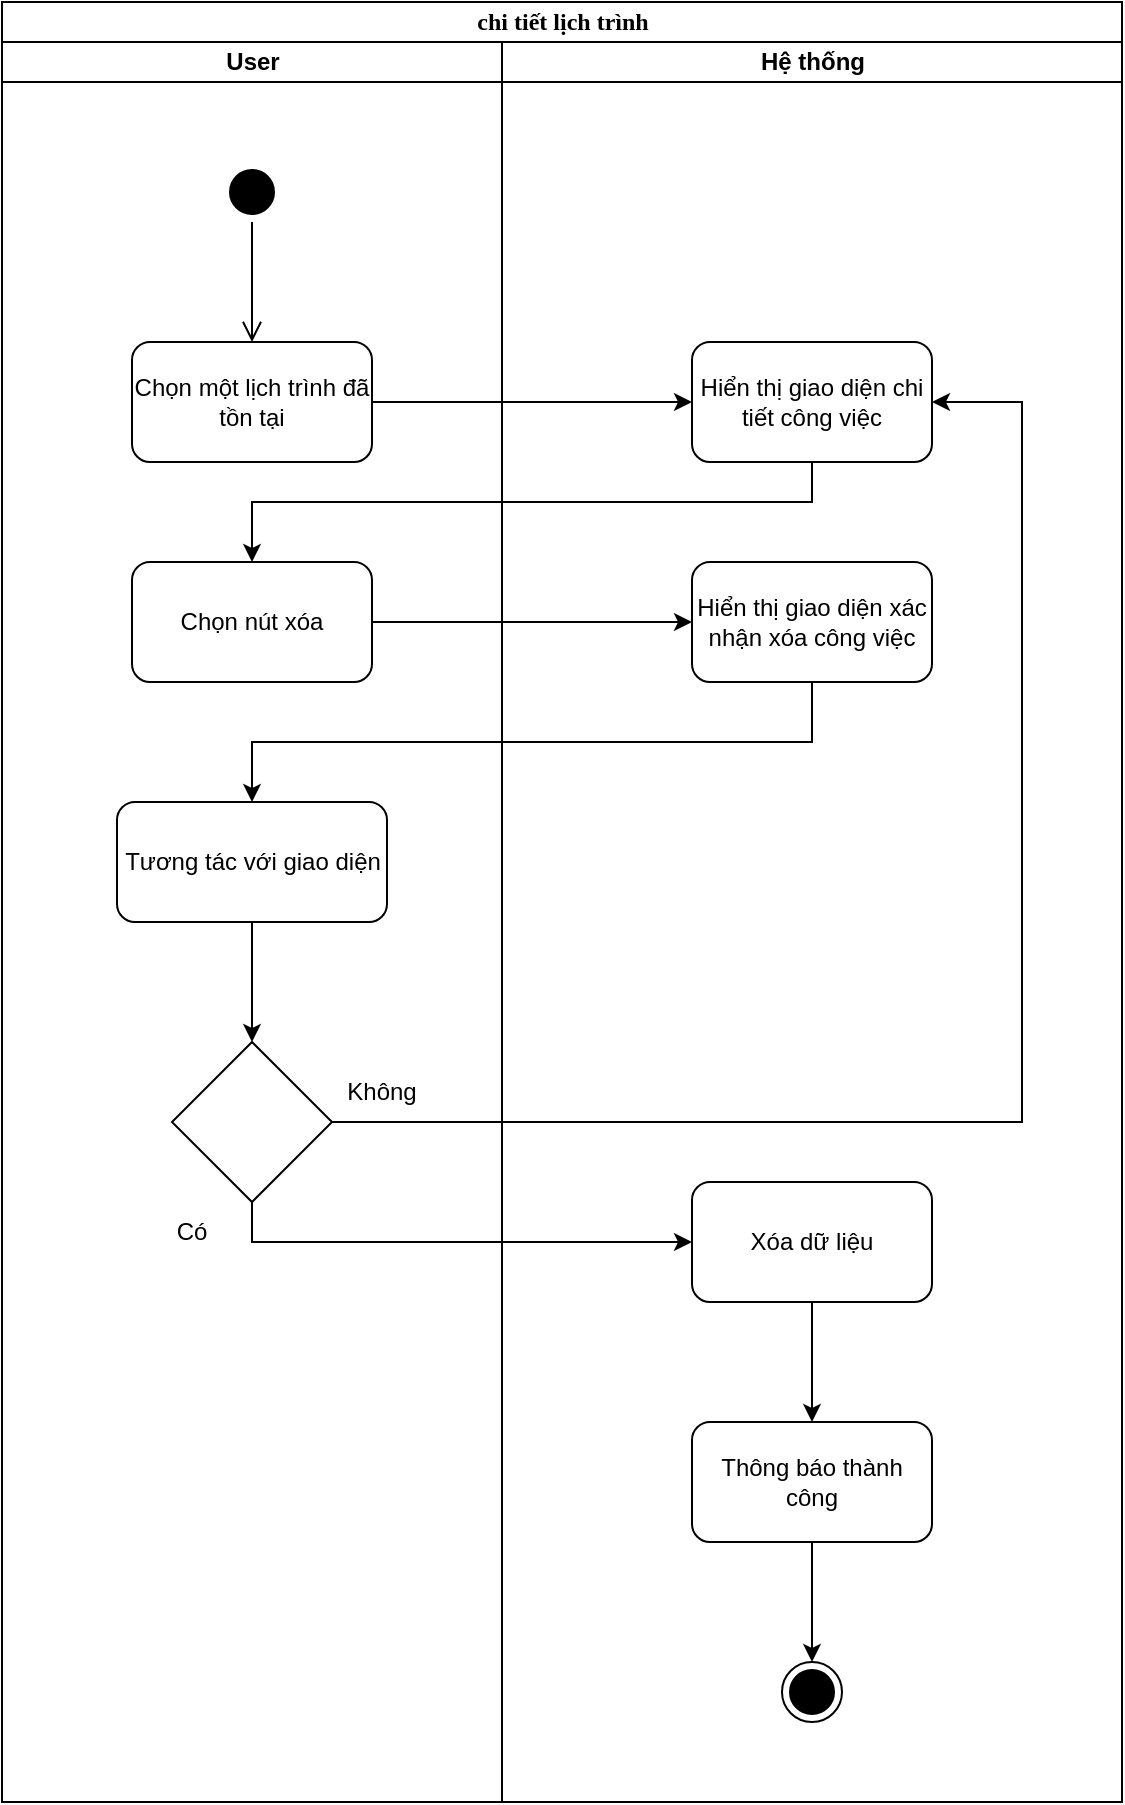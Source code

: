 <mxfile version="20.3.0" type="device"><diagram name="Page-1" id="0783ab3e-0a74-02c8-0abd-f7b4e66b4bec"><mxGraphModel dx="782" dy="501" grid="1" gridSize="10" guides="1" tooltips="1" connect="1" arrows="1" fold="1" page="1" pageScale="1" pageWidth="850" pageHeight="1100" background="none" math="0" shadow="0"><root><mxCell id="0"/><mxCell id="1" parent="0"/><mxCell id="1c1d494c118603dd-1" value="chi tiết lịch trình" style="swimlane;html=1;childLayout=stackLayout;startSize=20;rounded=0;shadow=0;comic=0;labelBackgroundColor=none;strokeWidth=1;fontFamily=Verdana;fontSize=12;align=center;" parent="1" vertex="1"><mxGeometry x="30" y="20" width="560" height="900" as="geometry"/></mxCell><mxCell id="1c1d494c118603dd-2" value="User" style="swimlane;html=1;startSize=20;" parent="1c1d494c118603dd-1" vertex="1"><mxGeometry y="20" width="250" height="880" as="geometry"/></mxCell><mxCell id="40HJHmsp5spAsQJqx-bR-1" value="" style="ellipse;html=1;shape=startState;fillColor=#000000;strokeColor=#000000;" vertex="1" parent="1c1d494c118603dd-2"><mxGeometry x="110" y="60" width="30" height="30" as="geometry"/></mxCell><mxCell id="40HJHmsp5spAsQJqx-bR-2" value="" style="edgeStyle=orthogonalEdgeStyle;html=1;verticalAlign=bottom;endArrow=open;endSize=8;strokeColor=#000000;rounded=0;" edge="1" source="40HJHmsp5spAsQJqx-bR-1" parent="1c1d494c118603dd-2"><mxGeometry relative="1" as="geometry"><mxPoint x="125" y="150" as="targetPoint"/></mxGeometry></mxCell><mxCell id="40HJHmsp5spAsQJqx-bR-3" value="Chọn một lịch trình đã tồn tại" style="rounded=1;whiteSpace=wrap;html=1;strokeColor=#000000;" vertex="1" parent="1c1d494c118603dd-2"><mxGeometry x="65" y="150" width="120" height="60" as="geometry"/></mxCell><mxCell id="40HJHmsp5spAsQJqx-bR-5" value="Chọn nút xóa" style="rounded=1;whiteSpace=wrap;html=1;strokeColor=#000000;" vertex="1" parent="1c1d494c118603dd-2"><mxGeometry x="65" y="260" width="120" height="60" as="geometry"/></mxCell><mxCell id="40HJHmsp5spAsQJqx-bR-14" style="edgeStyle=orthogonalEdgeStyle;rounded=0;orthogonalLoop=1;jettySize=auto;html=1;entryX=0.5;entryY=0;entryDx=0;entryDy=0;strokeColor=#000000;" edge="1" parent="1c1d494c118603dd-2" source="40HJHmsp5spAsQJqx-bR-11" target="40HJHmsp5spAsQJqx-bR-13"><mxGeometry relative="1" as="geometry"/></mxCell><mxCell id="40HJHmsp5spAsQJqx-bR-11" value="Tương tác với giao diện" style="rounded=1;whiteSpace=wrap;html=1;strokeColor=#000000;" vertex="1" parent="1c1d494c118603dd-2"><mxGeometry x="57.5" y="380" width="135" height="60" as="geometry"/></mxCell><mxCell id="40HJHmsp5spAsQJqx-bR-13" value="" style="rhombus;whiteSpace=wrap;html=1;strokeColor=#000000;" vertex="1" parent="1c1d494c118603dd-2"><mxGeometry x="85" y="500" width="80" height="80" as="geometry"/></mxCell><mxCell id="40HJHmsp5spAsQJqx-bR-22" value="Không" style="text;html=1;strokeColor=none;fillColor=none;align=center;verticalAlign=middle;whiteSpace=wrap;rounded=0;" vertex="1" parent="1c1d494c118603dd-2"><mxGeometry x="160" y="510" width="60" height="30" as="geometry"/></mxCell><mxCell id="40HJHmsp5spAsQJqx-bR-23" value="Có" style="text;html=1;strokeColor=none;fillColor=none;align=center;verticalAlign=middle;whiteSpace=wrap;rounded=0;" vertex="1" parent="1c1d494c118603dd-2"><mxGeometry x="65" y="580" width="60" height="30" as="geometry"/></mxCell><mxCell id="1c1d494c118603dd-3" value="Hệ thống" style="swimlane;html=1;startSize=20;" parent="1c1d494c118603dd-1" vertex="1"><mxGeometry x="250" y="20" width="310" height="880" as="geometry"/></mxCell><mxCell id="40HJHmsp5spAsQJqx-bR-4" value="Hiển thị giao diện chi tiết công việc" style="rounded=1;whiteSpace=wrap;html=1;strokeColor=#000000;" vertex="1" parent="1c1d494c118603dd-3"><mxGeometry x="95" y="150" width="120" height="60" as="geometry"/></mxCell><mxCell id="40HJHmsp5spAsQJqx-bR-8" value="Hiển thị giao diện xác nhận xóa công việc" style="rounded=1;whiteSpace=wrap;html=1;strokeColor=#000000;" vertex="1" parent="1c1d494c118603dd-3"><mxGeometry x="95" y="260" width="120" height="60" as="geometry"/></mxCell><mxCell id="40HJHmsp5spAsQJqx-bR-19" style="edgeStyle=orthogonalEdgeStyle;rounded=0;orthogonalLoop=1;jettySize=auto;html=1;entryX=0.5;entryY=0;entryDx=0;entryDy=0;strokeColor=#000000;" edge="1" parent="1c1d494c118603dd-3" source="40HJHmsp5spAsQJqx-bR-16" target="40HJHmsp5spAsQJqx-bR-17"><mxGeometry relative="1" as="geometry"/></mxCell><mxCell id="40HJHmsp5spAsQJqx-bR-16" value="Xóa dữ liệu" style="rounded=1;whiteSpace=wrap;html=1;strokeColor=#000000;" vertex="1" parent="1c1d494c118603dd-3"><mxGeometry x="95" y="570" width="120" height="60" as="geometry"/></mxCell><mxCell id="40HJHmsp5spAsQJqx-bR-21" style="edgeStyle=orthogonalEdgeStyle;rounded=0;orthogonalLoop=1;jettySize=auto;html=1;entryX=0.5;entryY=0;entryDx=0;entryDy=0;strokeColor=#000000;" edge="1" parent="1c1d494c118603dd-3" source="40HJHmsp5spAsQJqx-bR-17" target="40HJHmsp5spAsQJqx-bR-20"><mxGeometry relative="1" as="geometry"/></mxCell><mxCell id="40HJHmsp5spAsQJqx-bR-17" value="Thông báo thành công" style="rounded=1;whiteSpace=wrap;html=1;strokeColor=#000000;" vertex="1" parent="1c1d494c118603dd-3"><mxGeometry x="95" y="690" width="120" height="60" as="geometry"/></mxCell><mxCell id="40HJHmsp5spAsQJqx-bR-20" value="" style="ellipse;html=1;shape=endState;fillColor=#000000;strokeColor=#000000;" vertex="1" parent="1c1d494c118603dd-3"><mxGeometry x="140" y="810" width="30" height="30" as="geometry"/></mxCell><mxCell id="40HJHmsp5spAsQJqx-bR-6" style="edgeStyle=orthogonalEdgeStyle;rounded=0;orthogonalLoop=1;jettySize=auto;html=1;strokeColor=#000000;" edge="1" parent="1c1d494c118603dd-1" source="40HJHmsp5spAsQJqx-bR-3" target="40HJHmsp5spAsQJqx-bR-4"><mxGeometry relative="1" as="geometry"/></mxCell><mxCell id="40HJHmsp5spAsQJqx-bR-7" style="edgeStyle=orthogonalEdgeStyle;rounded=0;orthogonalLoop=1;jettySize=auto;html=1;strokeColor=#000000;" edge="1" parent="1c1d494c118603dd-1" source="40HJHmsp5spAsQJqx-bR-4" target="40HJHmsp5spAsQJqx-bR-5"><mxGeometry relative="1" as="geometry"><Array as="points"><mxPoint x="405" y="250"/><mxPoint x="125" y="250"/></Array></mxGeometry></mxCell><mxCell id="40HJHmsp5spAsQJqx-bR-9" style="edgeStyle=orthogonalEdgeStyle;rounded=0;orthogonalLoop=1;jettySize=auto;html=1;entryX=0;entryY=0.5;entryDx=0;entryDy=0;strokeColor=#000000;" edge="1" parent="1c1d494c118603dd-1" source="40HJHmsp5spAsQJqx-bR-5" target="40HJHmsp5spAsQJqx-bR-8"><mxGeometry relative="1" as="geometry"/></mxCell><mxCell id="40HJHmsp5spAsQJqx-bR-12" style="edgeStyle=orthogonalEdgeStyle;rounded=0;orthogonalLoop=1;jettySize=auto;html=1;strokeColor=#000000;" edge="1" parent="1c1d494c118603dd-1" source="40HJHmsp5spAsQJqx-bR-8" target="40HJHmsp5spAsQJqx-bR-11"><mxGeometry relative="1" as="geometry"><Array as="points"><mxPoint x="405" y="370"/><mxPoint x="125" y="370"/></Array></mxGeometry></mxCell><mxCell id="40HJHmsp5spAsQJqx-bR-15" style="edgeStyle=orthogonalEdgeStyle;rounded=0;orthogonalLoop=1;jettySize=auto;html=1;entryX=1;entryY=0.5;entryDx=0;entryDy=0;strokeColor=#000000;" edge="1" parent="1c1d494c118603dd-1" source="40HJHmsp5spAsQJqx-bR-13" target="40HJHmsp5spAsQJqx-bR-4"><mxGeometry relative="1" as="geometry"><Array as="points"><mxPoint x="510" y="560"/><mxPoint x="510" y="200"/></Array></mxGeometry></mxCell><mxCell id="40HJHmsp5spAsQJqx-bR-18" style="edgeStyle=orthogonalEdgeStyle;rounded=0;orthogonalLoop=1;jettySize=auto;html=1;entryX=0;entryY=0.5;entryDx=0;entryDy=0;strokeColor=#000000;" edge="1" parent="1c1d494c118603dd-1" source="40HJHmsp5spAsQJqx-bR-13" target="40HJHmsp5spAsQJqx-bR-16"><mxGeometry relative="1" as="geometry"><Array as="points"><mxPoint x="125" y="620"/></Array></mxGeometry></mxCell></root></mxGraphModel></diagram></mxfile>